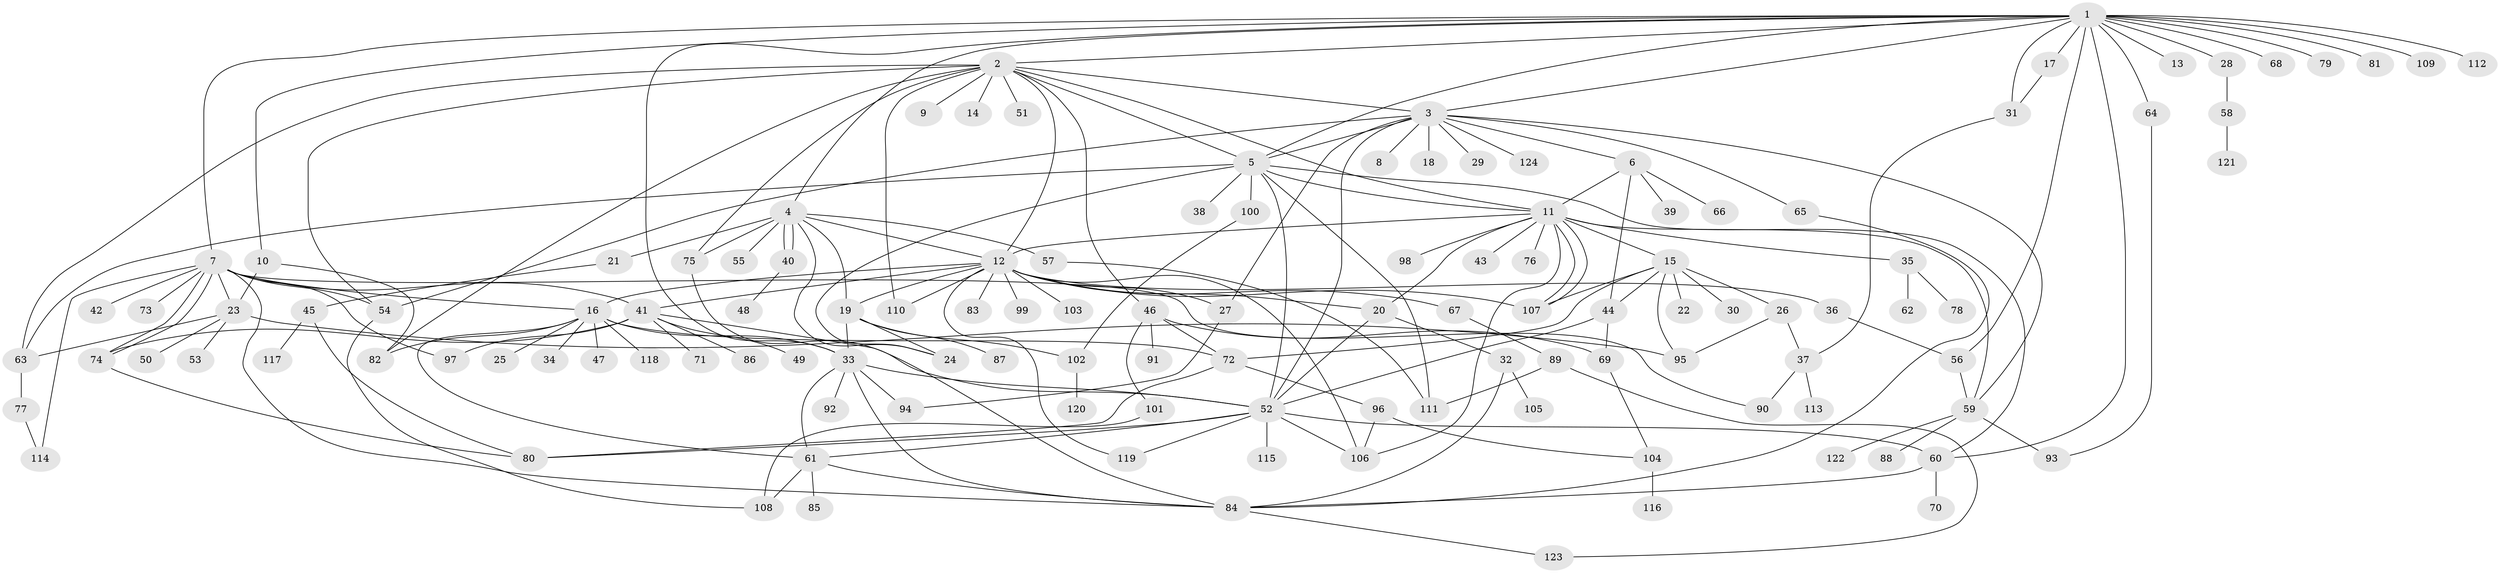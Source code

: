 // Generated by graph-tools (version 1.1) at 2025/14/03/09/25 04:14:47]
// undirected, 124 vertices, 199 edges
graph export_dot {
graph [start="1"]
  node [color=gray90,style=filled];
  1;
  2;
  3;
  4;
  5;
  6;
  7;
  8;
  9;
  10;
  11;
  12;
  13;
  14;
  15;
  16;
  17;
  18;
  19;
  20;
  21;
  22;
  23;
  24;
  25;
  26;
  27;
  28;
  29;
  30;
  31;
  32;
  33;
  34;
  35;
  36;
  37;
  38;
  39;
  40;
  41;
  42;
  43;
  44;
  45;
  46;
  47;
  48;
  49;
  50;
  51;
  52;
  53;
  54;
  55;
  56;
  57;
  58;
  59;
  60;
  61;
  62;
  63;
  64;
  65;
  66;
  67;
  68;
  69;
  70;
  71;
  72;
  73;
  74;
  75;
  76;
  77;
  78;
  79;
  80;
  81;
  82;
  83;
  84;
  85;
  86;
  87;
  88;
  89;
  90;
  91;
  92;
  93;
  94;
  95;
  96;
  97;
  98;
  99;
  100;
  101;
  102;
  103;
  104;
  105;
  106;
  107;
  108;
  109;
  110;
  111;
  112;
  113;
  114;
  115;
  116;
  117;
  118;
  119;
  120;
  121;
  122;
  123;
  124;
  1 -- 2;
  1 -- 3;
  1 -- 4;
  1 -- 5;
  1 -- 7;
  1 -- 10;
  1 -- 13;
  1 -- 17;
  1 -- 28;
  1 -- 31;
  1 -- 33;
  1 -- 56;
  1 -- 60;
  1 -- 64;
  1 -- 68;
  1 -- 79;
  1 -- 81;
  1 -- 109;
  1 -- 112;
  2 -- 3;
  2 -- 5;
  2 -- 9;
  2 -- 11;
  2 -- 12;
  2 -- 14;
  2 -- 46;
  2 -- 51;
  2 -- 54;
  2 -- 63;
  2 -- 75;
  2 -- 82;
  2 -- 110;
  3 -- 5;
  3 -- 6;
  3 -- 8;
  3 -- 18;
  3 -- 27;
  3 -- 29;
  3 -- 52;
  3 -- 54;
  3 -- 59;
  3 -- 65;
  3 -- 124;
  4 -- 12;
  4 -- 19;
  4 -- 21;
  4 -- 24;
  4 -- 40;
  4 -- 40;
  4 -- 55;
  4 -- 57;
  4 -- 75;
  5 -- 11;
  5 -- 24;
  5 -- 38;
  5 -- 52;
  5 -- 60;
  5 -- 63;
  5 -- 100;
  5 -- 111;
  6 -- 11;
  6 -- 39;
  6 -- 44;
  6 -- 66;
  7 -- 16;
  7 -- 23;
  7 -- 41;
  7 -- 42;
  7 -- 54;
  7 -- 73;
  7 -- 74;
  7 -- 74;
  7 -- 84;
  7 -- 90;
  7 -- 97;
  7 -- 114;
  10 -- 23;
  10 -- 82;
  11 -- 12;
  11 -- 15;
  11 -- 20;
  11 -- 35;
  11 -- 43;
  11 -- 59;
  11 -- 76;
  11 -- 98;
  11 -- 106;
  11 -- 107;
  11 -- 107;
  12 -- 16;
  12 -- 19;
  12 -- 20;
  12 -- 27;
  12 -- 36;
  12 -- 41;
  12 -- 67;
  12 -- 83;
  12 -- 99;
  12 -- 103;
  12 -- 106;
  12 -- 107;
  12 -- 110;
  12 -- 119;
  15 -- 22;
  15 -- 26;
  15 -- 30;
  15 -- 44;
  15 -- 72;
  15 -- 95;
  15 -- 107;
  16 -- 25;
  16 -- 33;
  16 -- 34;
  16 -- 47;
  16 -- 61;
  16 -- 72;
  16 -- 82;
  16 -- 118;
  17 -- 31;
  19 -- 24;
  19 -- 33;
  19 -- 87;
  19 -- 102;
  20 -- 32;
  20 -- 52;
  21 -- 45;
  23 -- 50;
  23 -- 53;
  23 -- 63;
  23 -- 95;
  26 -- 37;
  26 -- 95;
  27 -- 94;
  28 -- 58;
  31 -- 37;
  32 -- 84;
  32 -- 105;
  33 -- 52;
  33 -- 61;
  33 -- 84;
  33 -- 92;
  33 -- 94;
  35 -- 62;
  35 -- 78;
  36 -- 56;
  37 -- 90;
  37 -- 113;
  40 -- 48;
  41 -- 49;
  41 -- 52;
  41 -- 71;
  41 -- 74;
  41 -- 86;
  41 -- 97;
  44 -- 52;
  44 -- 69;
  45 -- 80;
  45 -- 117;
  46 -- 69;
  46 -- 72;
  46 -- 91;
  46 -- 101;
  52 -- 60;
  52 -- 61;
  52 -- 80;
  52 -- 106;
  52 -- 115;
  52 -- 119;
  54 -- 108;
  56 -- 59;
  57 -- 111;
  58 -- 121;
  59 -- 88;
  59 -- 93;
  59 -- 122;
  60 -- 70;
  60 -- 84;
  61 -- 84;
  61 -- 85;
  61 -- 108;
  63 -- 77;
  64 -- 93;
  65 -- 84;
  67 -- 89;
  69 -- 104;
  72 -- 80;
  72 -- 96;
  74 -- 80;
  75 -- 84;
  77 -- 114;
  84 -- 123;
  89 -- 111;
  89 -- 123;
  96 -- 104;
  96 -- 106;
  100 -- 102;
  101 -- 108;
  102 -- 120;
  104 -- 116;
}
